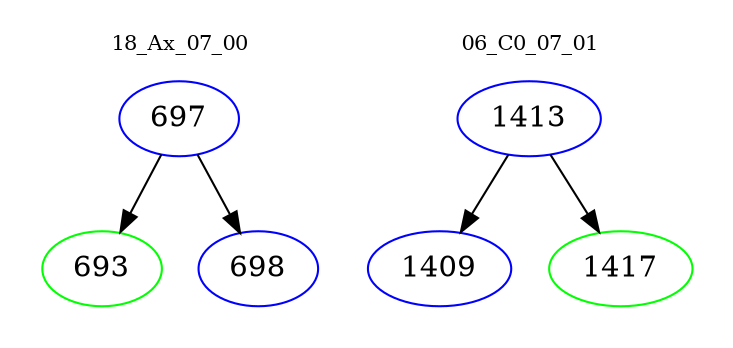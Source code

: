 digraph{
subgraph cluster_0 {
color = white
label = "18_Ax_07_00";
fontsize=10;
T0_697 [label="697", color="blue"]
T0_697 -> T0_693 [color="black"]
T0_693 [label="693", color="green"]
T0_697 -> T0_698 [color="black"]
T0_698 [label="698", color="blue"]
}
subgraph cluster_1 {
color = white
label = "06_C0_07_01";
fontsize=10;
T1_1413 [label="1413", color="blue"]
T1_1413 -> T1_1409 [color="black"]
T1_1409 [label="1409", color="blue"]
T1_1413 -> T1_1417 [color="black"]
T1_1417 [label="1417", color="green"]
}
}
